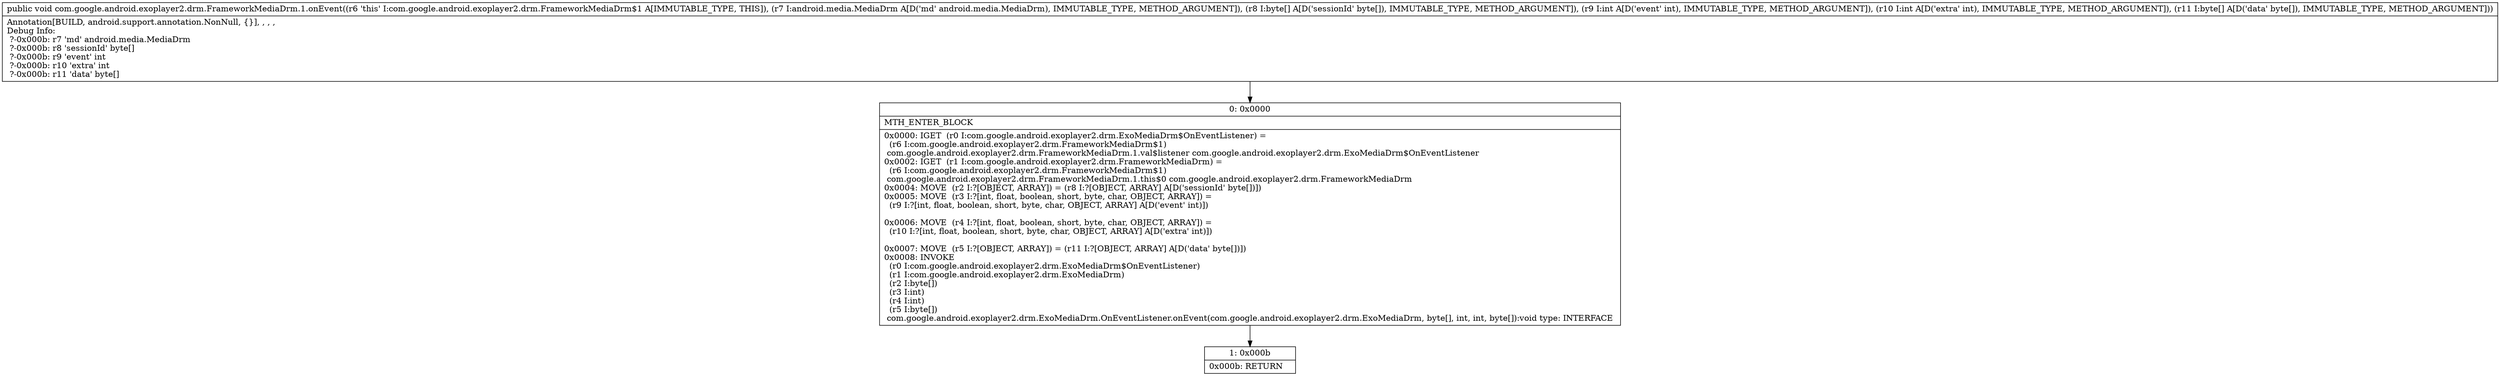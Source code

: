 digraph "CFG forcom.google.android.exoplayer2.drm.FrameworkMediaDrm.1.onEvent(Landroid\/media\/MediaDrm;[BII[B)V" {
Node_0 [shape=record,label="{0\:\ 0x0000|MTH_ENTER_BLOCK\l|0x0000: IGET  (r0 I:com.google.android.exoplayer2.drm.ExoMediaDrm$OnEventListener) = \l  (r6 I:com.google.android.exoplayer2.drm.FrameworkMediaDrm$1)\l com.google.android.exoplayer2.drm.FrameworkMediaDrm.1.val$listener com.google.android.exoplayer2.drm.ExoMediaDrm$OnEventListener \l0x0002: IGET  (r1 I:com.google.android.exoplayer2.drm.FrameworkMediaDrm) = \l  (r6 I:com.google.android.exoplayer2.drm.FrameworkMediaDrm$1)\l com.google.android.exoplayer2.drm.FrameworkMediaDrm.1.this$0 com.google.android.exoplayer2.drm.FrameworkMediaDrm \l0x0004: MOVE  (r2 I:?[OBJECT, ARRAY]) = (r8 I:?[OBJECT, ARRAY] A[D('sessionId' byte[])]) \l0x0005: MOVE  (r3 I:?[int, float, boolean, short, byte, char, OBJECT, ARRAY]) = \l  (r9 I:?[int, float, boolean, short, byte, char, OBJECT, ARRAY] A[D('event' int)])\l \l0x0006: MOVE  (r4 I:?[int, float, boolean, short, byte, char, OBJECT, ARRAY]) = \l  (r10 I:?[int, float, boolean, short, byte, char, OBJECT, ARRAY] A[D('extra' int)])\l \l0x0007: MOVE  (r5 I:?[OBJECT, ARRAY]) = (r11 I:?[OBJECT, ARRAY] A[D('data' byte[])]) \l0x0008: INVOKE  \l  (r0 I:com.google.android.exoplayer2.drm.ExoMediaDrm$OnEventListener)\l  (r1 I:com.google.android.exoplayer2.drm.ExoMediaDrm)\l  (r2 I:byte[])\l  (r3 I:int)\l  (r4 I:int)\l  (r5 I:byte[])\l com.google.android.exoplayer2.drm.ExoMediaDrm.OnEventListener.onEvent(com.google.android.exoplayer2.drm.ExoMediaDrm, byte[], int, int, byte[]):void type: INTERFACE \l}"];
Node_1 [shape=record,label="{1\:\ 0x000b|0x000b: RETURN   \l}"];
MethodNode[shape=record,label="{public void com.google.android.exoplayer2.drm.FrameworkMediaDrm.1.onEvent((r6 'this' I:com.google.android.exoplayer2.drm.FrameworkMediaDrm$1 A[IMMUTABLE_TYPE, THIS]), (r7 I:android.media.MediaDrm A[D('md' android.media.MediaDrm), IMMUTABLE_TYPE, METHOD_ARGUMENT]), (r8 I:byte[] A[D('sessionId' byte[]), IMMUTABLE_TYPE, METHOD_ARGUMENT]), (r9 I:int A[D('event' int), IMMUTABLE_TYPE, METHOD_ARGUMENT]), (r10 I:int A[D('extra' int), IMMUTABLE_TYPE, METHOD_ARGUMENT]), (r11 I:byte[] A[D('data' byte[]), IMMUTABLE_TYPE, METHOD_ARGUMENT]))  | Annotation[BUILD, android.support.annotation.NonNull, \{\}], , , , \lDebug Info:\l  ?\-0x000b: r7 'md' android.media.MediaDrm\l  ?\-0x000b: r8 'sessionId' byte[]\l  ?\-0x000b: r9 'event' int\l  ?\-0x000b: r10 'extra' int\l  ?\-0x000b: r11 'data' byte[]\l}"];
MethodNode -> Node_0;
Node_0 -> Node_1;
}

